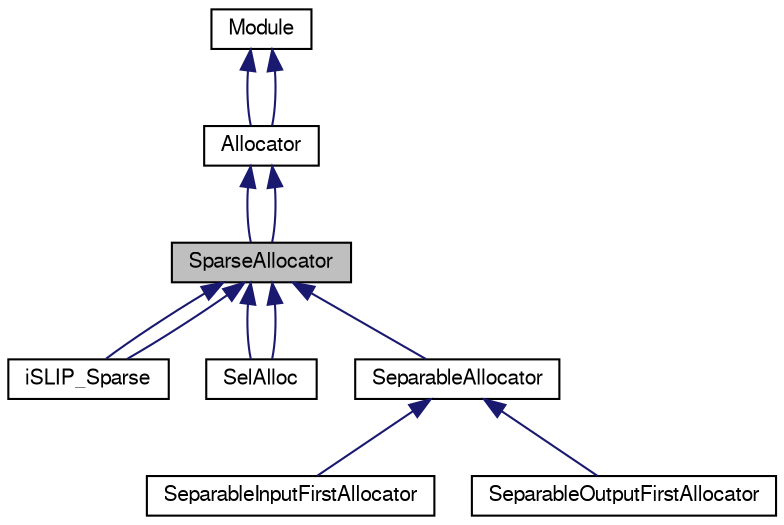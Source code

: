digraph G
{
  bgcolor="transparent";
  edge [fontname="FreeSans",fontsize="10",labelfontname="FreeSans",labelfontsize="10"];
  node [fontname="FreeSans",fontsize="10",shape=record];
  Node1 [label="SparseAllocator",height=0.2,width=0.4,color="black", fillcolor="grey75", style="filled" fontcolor="black"];
  Node2 -> Node1 [dir=back,color="midnightblue",fontsize="10",style="solid",fontname="FreeSans"];
  Node2 [label="Allocator",height=0.2,width=0.4,color="black",URL="$classAllocator.html"];
  Node3 -> Node2 [dir=back,color="midnightblue",fontsize="10",style="solid",fontname="FreeSans"];
  Node3 [label="Module",height=0.2,width=0.4,color="black",URL="$classModule.html"];
  Node3 -> Node2 [dir=back,color="midnightblue",fontsize="10",style="solid",fontname="FreeSans"];
  Node2 -> Node1 [dir=back,color="midnightblue",fontsize="10",style="solid",fontname="FreeSans"];
  Node1 -> Node4 [dir=back,color="midnightblue",fontsize="10",style="solid",fontname="FreeSans"];
  Node4 [label="iSLIP_Sparse",height=0.2,width=0.4,color="black",URL="$classiSLIP__Sparse.html"];
  Node1 -> Node4 [dir=back,color="midnightblue",fontsize="10",style="solid",fontname="FreeSans"];
  Node1 -> Node5 [dir=back,color="midnightblue",fontsize="10",style="solid",fontname="FreeSans"];
  Node5 [label="SelAlloc",height=0.2,width=0.4,color="black",URL="$classSelAlloc.html"];
  Node1 -> Node5 [dir=back,color="midnightblue",fontsize="10",style="solid",fontname="FreeSans"];
  Node1 -> Node6 [dir=back,color="midnightblue",fontsize="10",style="solid",fontname="FreeSans"];
  Node6 [label="SeparableAllocator",height=0.2,width=0.4,color="black",URL="$classSeparableAllocator.html"];
  Node6 -> Node7 [dir=back,color="midnightblue",fontsize="10",style="solid",fontname="FreeSans"];
  Node7 [label="SeparableInputFirstAllocator",height=0.2,width=0.4,color="black",URL="$classSeparableInputFirstAllocator.html"];
  Node6 -> Node8 [dir=back,color="midnightblue",fontsize="10",style="solid",fontname="FreeSans"];
  Node8 [label="SeparableOutputFirstAllocator",height=0.2,width=0.4,color="black",URL="$classSeparableOutputFirstAllocator.html"];
}
